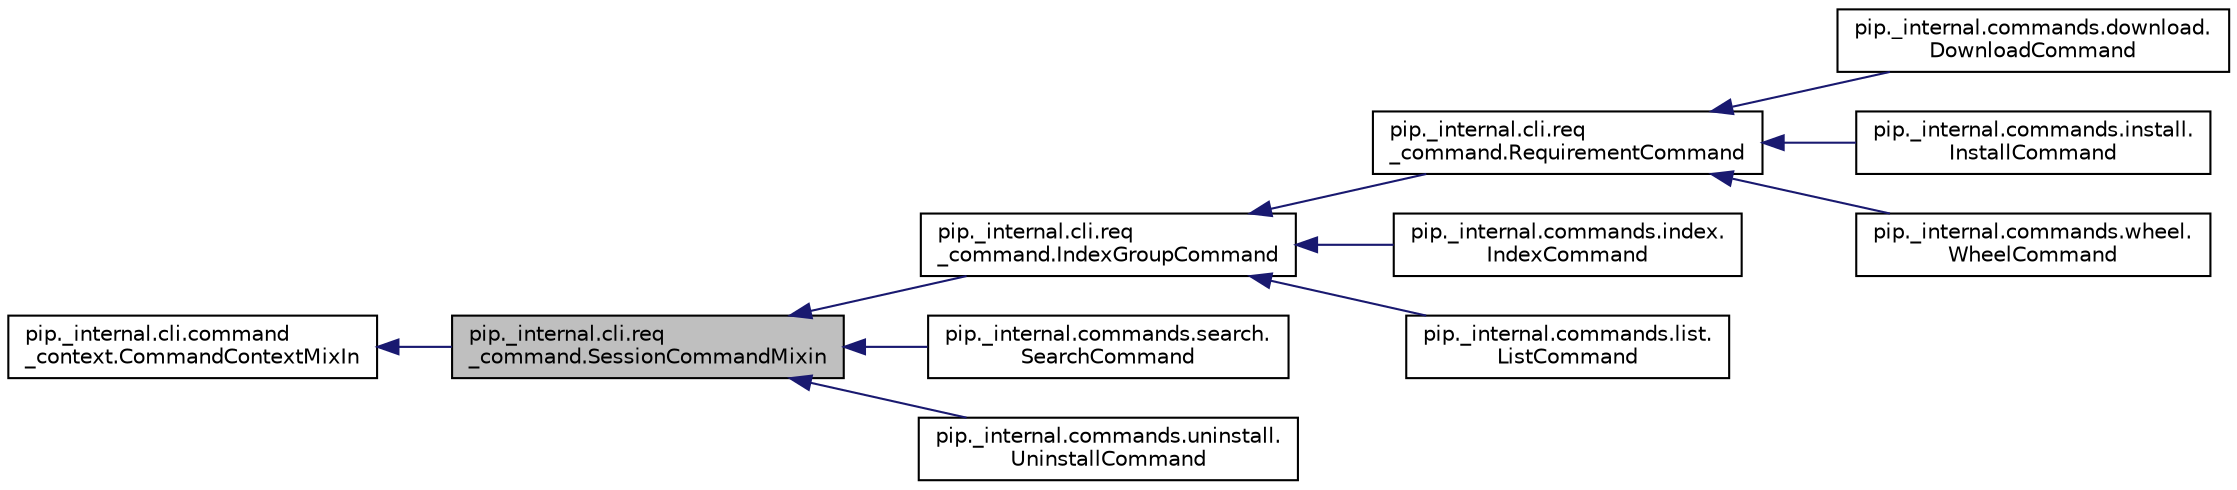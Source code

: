 digraph "pip._internal.cli.req_command.SessionCommandMixin"
{
 // LATEX_PDF_SIZE
  edge [fontname="Helvetica",fontsize="10",labelfontname="Helvetica",labelfontsize="10"];
  node [fontname="Helvetica",fontsize="10",shape=record];
  rankdir="LR";
  Node1 [label="pip._internal.cli.req\l_command.SessionCommandMixin",height=0.2,width=0.4,color="black", fillcolor="grey75", style="filled", fontcolor="black",tooltip=" "];
  Node2 -> Node1 [dir="back",color="midnightblue",fontsize="10",style="solid",fontname="Helvetica"];
  Node2 [label="pip._internal.cli.command\l_context.CommandContextMixIn",height=0.2,width=0.4,color="black", fillcolor="white", style="filled",URL="$classpip_1_1__internal_1_1cli_1_1command__context_1_1_command_context_mix_in.html",tooltip=" "];
  Node1 -> Node3 [dir="back",color="midnightblue",fontsize="10",style="solid",fontname="Helvetica"];
  Node3 [label="pip._internal.cli.req\l_command.IndexGroupCommand",height=0.2,width=0.4,color="black", fillcolor="white", style="filled",URL="$classpip_1_1__internal_1_1cli_1_1req__command_1_1_index_group_command.html",tooltip=" "];
  Node3 -> Node4 [dir="back",color="midnightblue",fontsize="10",style="solid",fontname="Helvetica"];
  Node4 [label="pip._internal.cli.req\l_command.RequirementCommand",height=0.2,width=0.4,color="black", fillcolor="white", style="filled",URL="$classpip_1_1__internal_1_1cli_1_1req__command_1_1_requirement_command.html",tooltip=" "];
  Node4 -> Node5 [dir="back",color="midnightblue",fontsize="10",style="solid",fontname="Helvetica"];
  Node5 [label="pip._internal.commands.download.\lDownloadCommand",height=0.2,width=0.4,color="black", fillcolor="white", style="filled",URL="$classpip_1_1__internal_1_1commands_1_1download_1_1_download_command.html",tooltip=" "];
  Node4 -> Node6 [dir="back",color="midnightblue",fontsize="10",style="solid",fontname="Helvetica"];
  Node6 [label="pip._internal.commands.install.\lInstallCommand",height=0.2,width=0.4,color="black", fillcolor="white", style="filled",URL="$classpip_1_1__internal_1_1commands_1_1install_1_1_install_command.html",tooltip=" "];
  Node4 -> Node7 [dir="back",color="midnightblue",fontsize="10",style="solid",fontname="Helvetica"];
  Node7 [label="pip._internal.commands.wheel.\lWheelCommand",height=0.2,width=0.4,color="black", fillcolor="white", style="filled",URL="$classpip_1_1__internal_1_1commands_1_1wheel_1_1_wheel_command.html",tooltip=" "];
  Node3 -> Node8 [dir="back",color="midnightblue",fontsize="10",style="solid",fontname="Helvetica"];
  Node8 [label="pip._internal.commands.index.\lIndexCommand",height=0.2,width=0.4,color="black", fillcolor="white", style="filled",URL="$classpip_1_1__internal_1_1commands_1_1index_1_1_index_command.html",tooltip=" "];
  Node3 -> Node9 [dir="back",color="midnightblue",fontsize="10",style="solid",fontname="Helvetica"];
  Node9 [label="pip._internal.commands.list.\lListCommand",height=0.2,width=0.4,color="black", fillcolor="white", style="filled",URL="$classpip_1_1__internal_1_1commands_1_1list_1_1_list_command.html",tooltip=" "];
  Node1 -> Node10 [dir="back",color="midnightblue",fontsize="10",style="solid",fontname="Helvetica"];
  Node10 [label="pip._internal.commands.search.\lSearchCommand",height=0.2,width=0.4,color="black", fillcolor="white", style="filled",URL="$classpip_1_1__internal_1_1commands_1_1search_1_1_search_command.html",tooltip=" "];
  Node1 -> Node11 [dir="back",color="midnightblue",fontsize="10",style="solid",fontname="Helvetica"];
  Node11 [label="pip._internal.commands.uninstall.\lUninstallCommand",height=0.2,width=0.4,color="black", fillcolor="white", style="filled",URL="$classpip_1_1__internal_1_1commands_1_1uninstall_1_1_uninstall_command.html",tooltip=" "];
}

